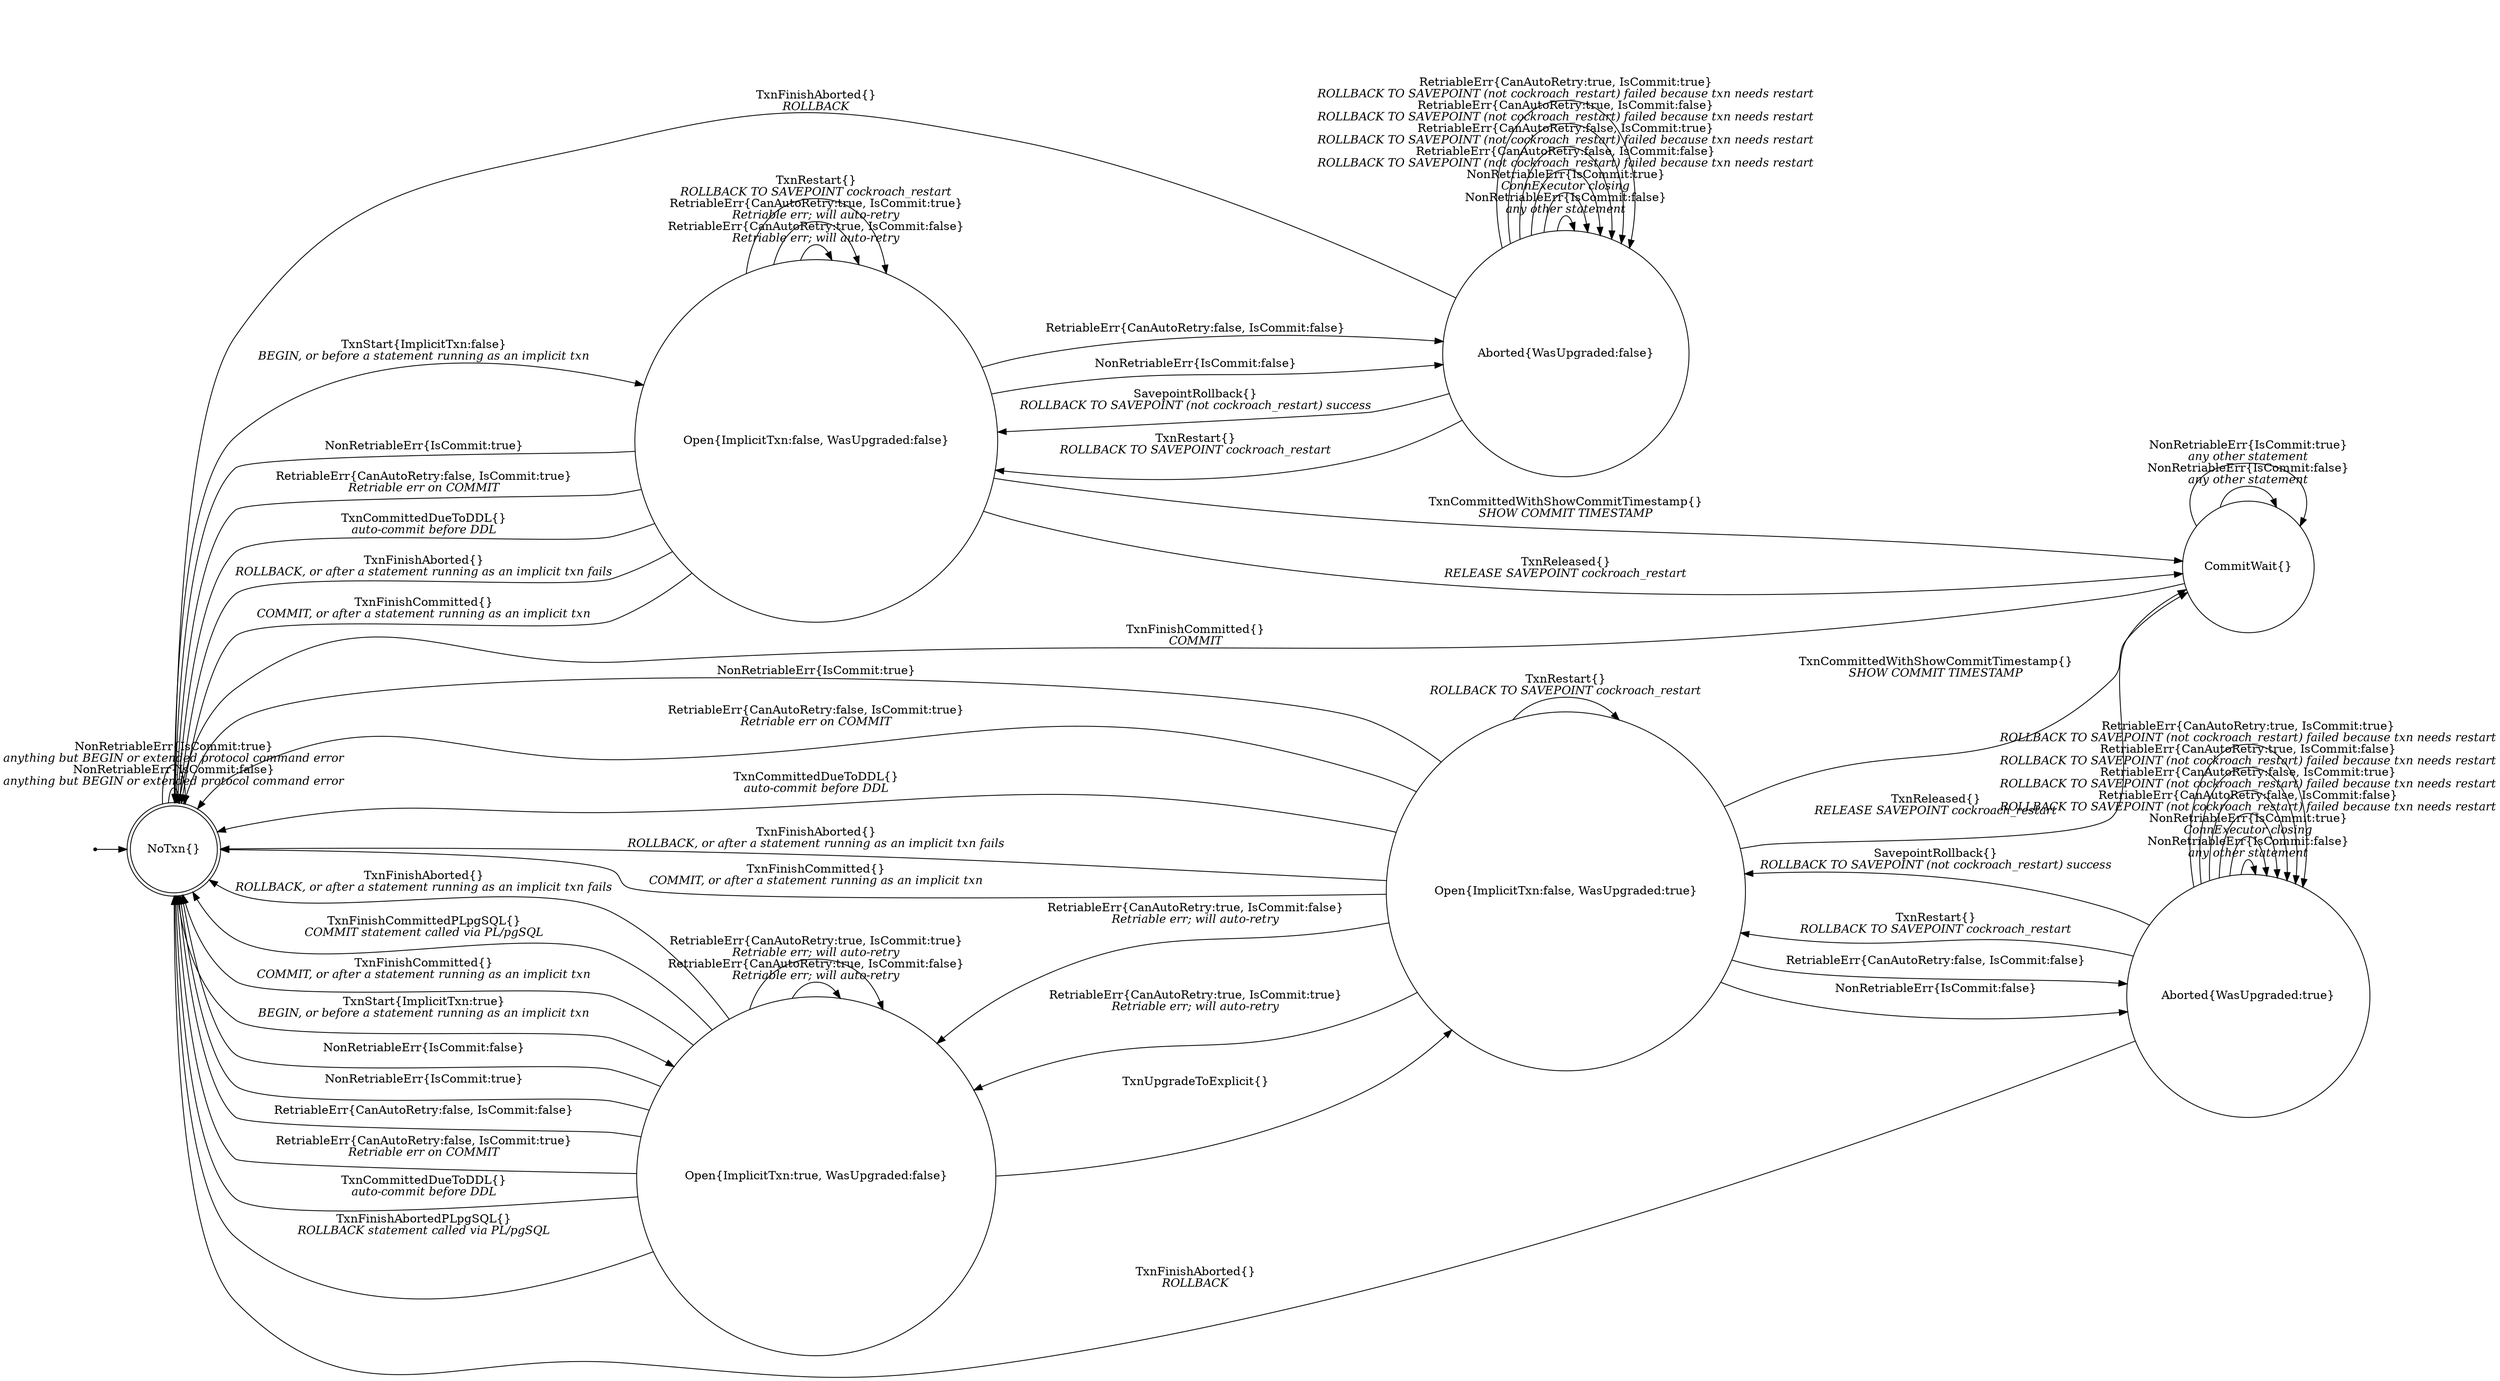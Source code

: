 // Code generated; DO NOT EDIT.
// To generate a .png file, run:
// brew install cairo pango
// brew install graphviz --with-pango
// dot -Tpng txnstatetransitions_diagram.gv -o txnstatetransitions_diagram.png".

// The Pango/Cairo renderer is needed for rendering our HTML labels.
digraph finite_state_machine {
	rankdir=LR;

	node [shape = doublecircle]; "NoTxn{}";
	node [shape = point ]; qi
	qi -> "NoTxn{}";

	node [shape = circle];
	"Aborted{WasUpgraded:false}" -> "Aborted{WasUpgraded:false}" [label = <NonRetriableErr{IsCommit:false}<BR/><I>any other statement</I>>]
	"Aborted{WasUpgraded:false}" -> "Aborted{WasUpgraded:false}" [label = <NonRetriableErr{IsCommit:true}<BR/><I>ConnExecutor closing</I>>]
	"Aborted{WasUpgraded:false}" -> "Aborted{WasUpgraded:false}" [label = <RetriableErr{CanAutoRetry:false, IsCommit:false}<BR/><I>ROLLBACK TO SAVEPOINT (not cockroach_restart) failed because txn needs restart</I>>]
	"Aborted{WasUpgraded:false}" -> "Aborted{WasUpgraded:false}" [label = <RetriableErr{CanAutoRetry:false, IsCommit:true}<BR/><I>ROLLBACK TO SAVEPOINT (not cockroach_restart) failed because txn needs restart</I>>]
	"Aborted{WasUpgraded:false}" -> "Aborted{WasUpgraded:false}" [label = <RetriableErr{CanAutoRetry:true, IsCommit:false}<BR/><I>ROLLBACK TO SAVEPOINT (not cockroach_restart) failed because txn needs restart</I>>]
	"Aborted{WasUpgraded:false}" -> "Aborted{WasUpgraded:false}" [label = <RetriableErr{CanAutoRetry:true, IsCommit:true}<BR/><I>ROLLBACK TO SAVEPOINT (not cockroach_restart) failed because txn needs restart</I>>]
	"Aborted{WasUpgraded:false}" -> "Open{ImplicitTxn:false, WasUpgraded:false}" [label = <SavepointRollback{}<BR/><I>ROLLBACK TO SAVEPOINT (not cockroach_restart) success</I>>]
	"Aborted{WasUpgraded:false}" -> "NoTxn{}" [label = <TxnFinishAborted{}<BR/><I>ROLLBACK</I>>]
	"Aborted{WasUpgraded:false}" -> "Open{ImplicitTxn:false, WasUpgraded:false}" [label = <TxnRestart{}<BR/><I>ROLLBACK TO SAVEPOINT cockroach_restart</I>>]
	"Aborted{WasUpgraded:true}" -> "Aborted{WasUpgraded:true}" [label = <NonRetriableErr{IsCommit:false}<BR/><I>any other statement</I>>]
	"Aborted{WasUpgraded:true}" -> "Aborted{WasUpgraded:true}" [label = <NonRetriableErr{IsCommit:true}<BR/><I>ConnExecutor closing</I>>]
	"Aborted{WasUpgraded:true}" -> "Aborted{WasUpgraded:true}" [label = <RetriableErr{CanAutoRetry:false, IsCommit:false}<BR/><I>ROLLBACK TO SAVEPOINT (not cockroach_restart) failed because txn needs restart</I>>]
	"Aborted{WasUpgraded:true}" -> "Aborted{WasUpgraded:true}" [label = <RetriableErr{CanAutoRetry:false, IsCommit:true}<BR/><I>ROLLBACK TO SAVEPOINT (not cockroach_restart) failed because txn needs restart</I>>]
	"Aborted{WasUpgraded:true}" -> "Aborted{WasUpgraded:true}" [label = <RetriableErr{CanAutoRetry:true, IsCommit:false}<BR/><I>ROLLBACK TO SAVEPOINT (not cockroach_restart) failed because txn needs restart</I>>]
	"Aborted{WasUpgraded:true}" -> "Aborted{WasUpgraded:true}" [label = <RetriableErr{CanAutoRetry:true, IsCommit:true}<BR/><I>ROLLBACK TO SAVEPOINT (not cockroach_restart) failed because txn needs restart</I>>]
	"Aborted{WasUpgraded:true}" -> "Open{ImplicitTxn:false, WasUpgraded:true}" [label = <SavepointRollback{}<BR/><I>ROLLBACK TO SAVEPOINT (not cockroach_restart) success</I>>]
	"Aborted{WasUpgraded:true}" -> "NoTxn{}" [label = <TxnFinishAborted{}<BR/><I>ROLLBACK</I>>]
	"Aborted{WasUpgraded:true}" -> "Open{ImplicitTxn:false, WasUpgraded:true}" [label = <TxnRestart{}<BR/><I>ROLLBACK TO SAVEPOINT cockroach_restart</I>>]
	"CommitWait{}" -> "CommitWait{}" [label = <NonRetriableErr{IsCommit:false}<BR/><I>any other statement</I>>]
	"CommitWait{}" -> "CommitWait{}" [label = <NonRetriableErr{IsCommit:true}<BR/><I>any other statement</I>>]
	"CommitWait{}" -> "NoTxn{}" [label = <TxnFinishCommitted{}<BR/><I>COMMIT</I>>]
	"NoTxn{}" -> "NoTxn{}" [label = <NonRetriableErr{IsCommit:false}<BR/><I>anything but BEGIN or extended protocol command error</I>>]
	"NoTxn{}" -> "NoTxn{}" [label = <NonRetriableErr{IsCommit:true}<BR/><I>anything but BEGIN or extended protocol command error</I>>]
	"NoTxn{}" -> "Open{ImplicitTxn:false, WasUpgraded:false}" [label = <TxnStart{ImplicitTxn:false}<BR/><I>BEGIN, or before a statement running as an implicit txn</I>>]
	"NoTxn{}" -> "Open{ImplicitTxn:true, WasUpgraded:false}" [label = <TxnStart{ImplicitTxn:true}<BR/><I>BEGIN, or before a statement running as an implicit txn</I>>]
	"Open{ImplicitTxn:false, WasUpgraded:false}" -> "Aborted{WasUpgraded:false}" [label = "NonRetriableErr{IsCommit:false}"]
	"Open{ImplicitTxn:false, WasUpgraded:false}" -> "NoTxn{}" [label = "NonRetriableErr{IsCommit:true}"]
	"Open{ImplicitTxn:false, WasUpgraded:false}" -> "Aborted{WasUpgraded:false}" [label = "RetriableErr{CanAutoRetry:false, IsCommit:false}"]
	"Open{ImplicitTxn:false, WasUpgraded:false}" -> "NoTxn{}" [label = <RetriableErr{CanAutoRetry:false, IsCommit:true}<BR/><I>Retriable err on COMMIT</I>>]
	"Open{ImplicitTxn:false, WasUpgraded:false}" -> "Open{ImplicitTxn:false, WasUpgraded:false}" [label = <RetriableErr{CanAutoRetry:true, IsCommit:false}<BR/><I>Retriable err; will auto-retry</I>>]
	"Open{ImplicitTxn:false, WasUpgraded:false}" -> "Open{ImplicitTxn:false, WasUpgraded:false}" [label = <RetriableErr{CanAutoRetry:true, IsCommit:true}<BR/><I>Retriable err; will auto-retry</I>>]
	"Open{ImplicitTxn:false, WasUpgraded:false}" -> "NoTxn{}" [label = <TxnCommittedDueToDDL{}<BR/><I>auto-commit before DDL</I>>]
	"Open{ImplicitTxn:false, WasUpgraded:false}" -> "CommitWait{}" [label = <TxnCommittedWithShowCommitTimestamp{}<BR/><I>SHOW COMMIT TIMESTAMP</I>>]
	"Open{ImplicitTxn:false, WasUpgraded:false}" -> "NoTxn{}" [label = <TxnFinishAborted{}<BR/><I>ROLLBACK, or after a statement running as an implicit txn fails</I>>]
	"Open{ImplicitTxn:false, WasUpgraded:false}" -> "NoTxn{}" [label = <TxnFinishCommitted{}<BR/><I>COMMIT, or after a statement running as an implicit txn</I>>]
	"Open{ImplicitTxn:false, WasUpgraded:false}" -> "CommitWait{}" [label = <TxnReleased{}<BR/><I>RELEASE SAVEPOINT cockroach_restart</I>>]
	"Open{ImplicitTxn:false, WasUpgraded:false}" -> "Open{ImplicitTxn:false, WasUpgraded:false}" [label = <TxnRestart{}<BR/><I>ROLLBACK TO SAVEPOINT cockroach_restart</I>>]
	"Open{ImplicitTxn:false, WasUpgraded:true}" -> "Aborted{WasUpgraded:true}" [label = "NonRetriableErr{IsCommit:false}"]
	"Open{ImplicitTxn:false, WasUpgraded:true}" -> "NoTxn{}" [label = "NonRetriableErr{IsCommit:true}"]
	"Open{ImplicitTxn:false, WasUpgraded:true}" -> "Aborted{WasUpgraded:true}" [label = "RetriableErr{CanAutoRetry:false, IsCommit:false}"]
	"Open{ImplicitTxn:false, WasUpgraded:true}" -> "NoTxn{}" [label = <RetriableErr{CanAutoRetry:false, IsCommit:true}<BR/><I>Retriable err on COMMIT</I>>]
	"Open{ImplicitTxn:false, WasUpgraded:true}" -> "Open{ImplicitTxn:true, WasUpgraded:false}" [label = <RetriableErr{CanAutoRetry:true, IsCommit:false}<BR/><I>Retriable err; will auto-retry</I>>]
	"Open{ImplicitTxn:false, WasUpgraded:true}" -> "Open{ImplicitTxn:true, WasUpgraded:false}" [label = <RetriableErr{CanAutoRetry:true, IsCommit:true}<BR/><I>Retriable err; will auto-retry</I>>]
	"Open{ImplicitTxn:false, WasUpgraded:true}" -> "NoTxn{}" [label = <TxnCommittedDueToDDL{}<BR/><I>auto-commit before DDL</I>>]
	"Open{ImplicitTxn:false, WasUpgraded:true}" -> "CommitWait{}" [label = <TxnCommittedWithShowCommitTimestamp{}<BR/><I>SHOW COMMIT TIMESTAMP</I>>]
	"Open{ImplicitTxn:false, WasUpgraded:true}" -> "NoTxn{}" [label = <TxnFinishAborted{}<BR/><I>ROLLBACK, or after a statement running as an implicit txn fails</I>>]
	"Open{ImplicitTxn:false, WasUpgraded:true}" -> "NoTxn{}" [label = <TxnFinishCommitted{}<BR/><I>COMMIT, or after a statement running as an implicit txn</I>>]
	"Open{ImplicitTxn:false, WasUpgraded:true}" -> "CommitWait{}" [label = <TxnReleased{}<BR/><I>RELEASE SAVEPOINT cockroach_restart</I>>]
	"Open{ImplicitTxn:false, WasUpgraded:true}" -> "Open{ImplicitTxn:false, WasUpgraded:true}" [label = <TxnRestart{}<BR/><I>ROLLBACK TO SAVEPOINT cockroach_restart</I>>]
	"Open{ImplicitTxn:true, WasUpgraded:false}" -> "NoTxn{}" [label = "NonRetriableErr{IsCommit:false}"]
	"Open{ImplicitTxn:true, WasUpgraded:false}" -> "NoTxn{}" [label = "NonRetriableErr{IsCommit:true}"]
	"Open{ImplicitTxn:true, WasUpgraded:false}" -> "NoTxn{}" [label = "RetriableErr{CanAutoRetry:false, IsCommit:false}"]
	"Open{ImplicitTxn:true, WasUpgraded:false}" -> "NoTxn{}" [label = <RetriableErr{CanAutoRetry:false, IsCommit:true}<BR/><I>Retriable err on COMMIT</I>>]
	"Open{ImplicitTxn:true, WasUpgraded:false}" -> "Open{ImplicitTxn:true, WasUpgraded:false}" [label = <RetriableErr{CanAutoRetry:true, IsCommit:false}<BR/><I>Retriable err; will auto-retry</I>>]
	"Open{ImplicitTxn:true, WasUpgraded:false}" -> "Open{ImplicitTxn:true, WasUpgraded:false}" [label = <RetriableErr{CanAutoRetry:true, IsCommit:true}<BR/><I>Retriable err; will auto-retry</I>>]
	"Open{ImplicitTxn:true, WasUpgraded:false}" -> "NoTxn{}" [label = <TxnCommittedDueToDDL{}<BR/><I>auto-commit before DDL</I>>]
	"Open{ImplicitTxn:true, WasUpgraded:false}" -> "NoTxn{}" [label = <TxnFinishAbortedPLpgSQL{}<BR/><I>ROLLBACK statement called via PL/pgSQL</I>>]
	"Open{ImplicitTxn:true, WasUpgraded:false}" -> "NoTxn{}" [label = <TxnFinishAborted{}<BR/><I>ROLLBACK, or after a statement running as an implicit txn fails</I>>]
	"Open{ImplicitTxn:true, WasUpgraded:false}" -> "NoTxn{}" [label = <TxnFinishCommittedPLpgSQL{}<BR/><I>COMMIT statement called via PL/pgSQL</I>>]
	"Open{ImplicitTxn:true, WasUpgraded:false}" -> "NoTxn{}" [label = <TxnFinishCommitted{}<BR/><I>COMMIT, or after a statement running as an implicit txn</I>>]
	"Open{ImplicitTxn:true, WasUpgraded:false}" -> "Open{ImplicitTxn:false, WasUpgraded:true}" [label = "TxnUpgradeToExplicit{}"]
}
